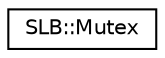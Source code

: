 digraph "Graphical Class Hierarchy"
{
  edge [fontname="Helvetica",fontsize="10",labelfontname="Helvetica",labelfontsize="10"];
  node [fontname="Helvetica",fontsize="10",shape=record];
  rankdir="LR";
  Node1 [label="SLB::Mutex",height=0.2,width=0.4,color="black", fillcolor="white", style="filled",URL="$structSLB_1_1Mutex.html"];
}
